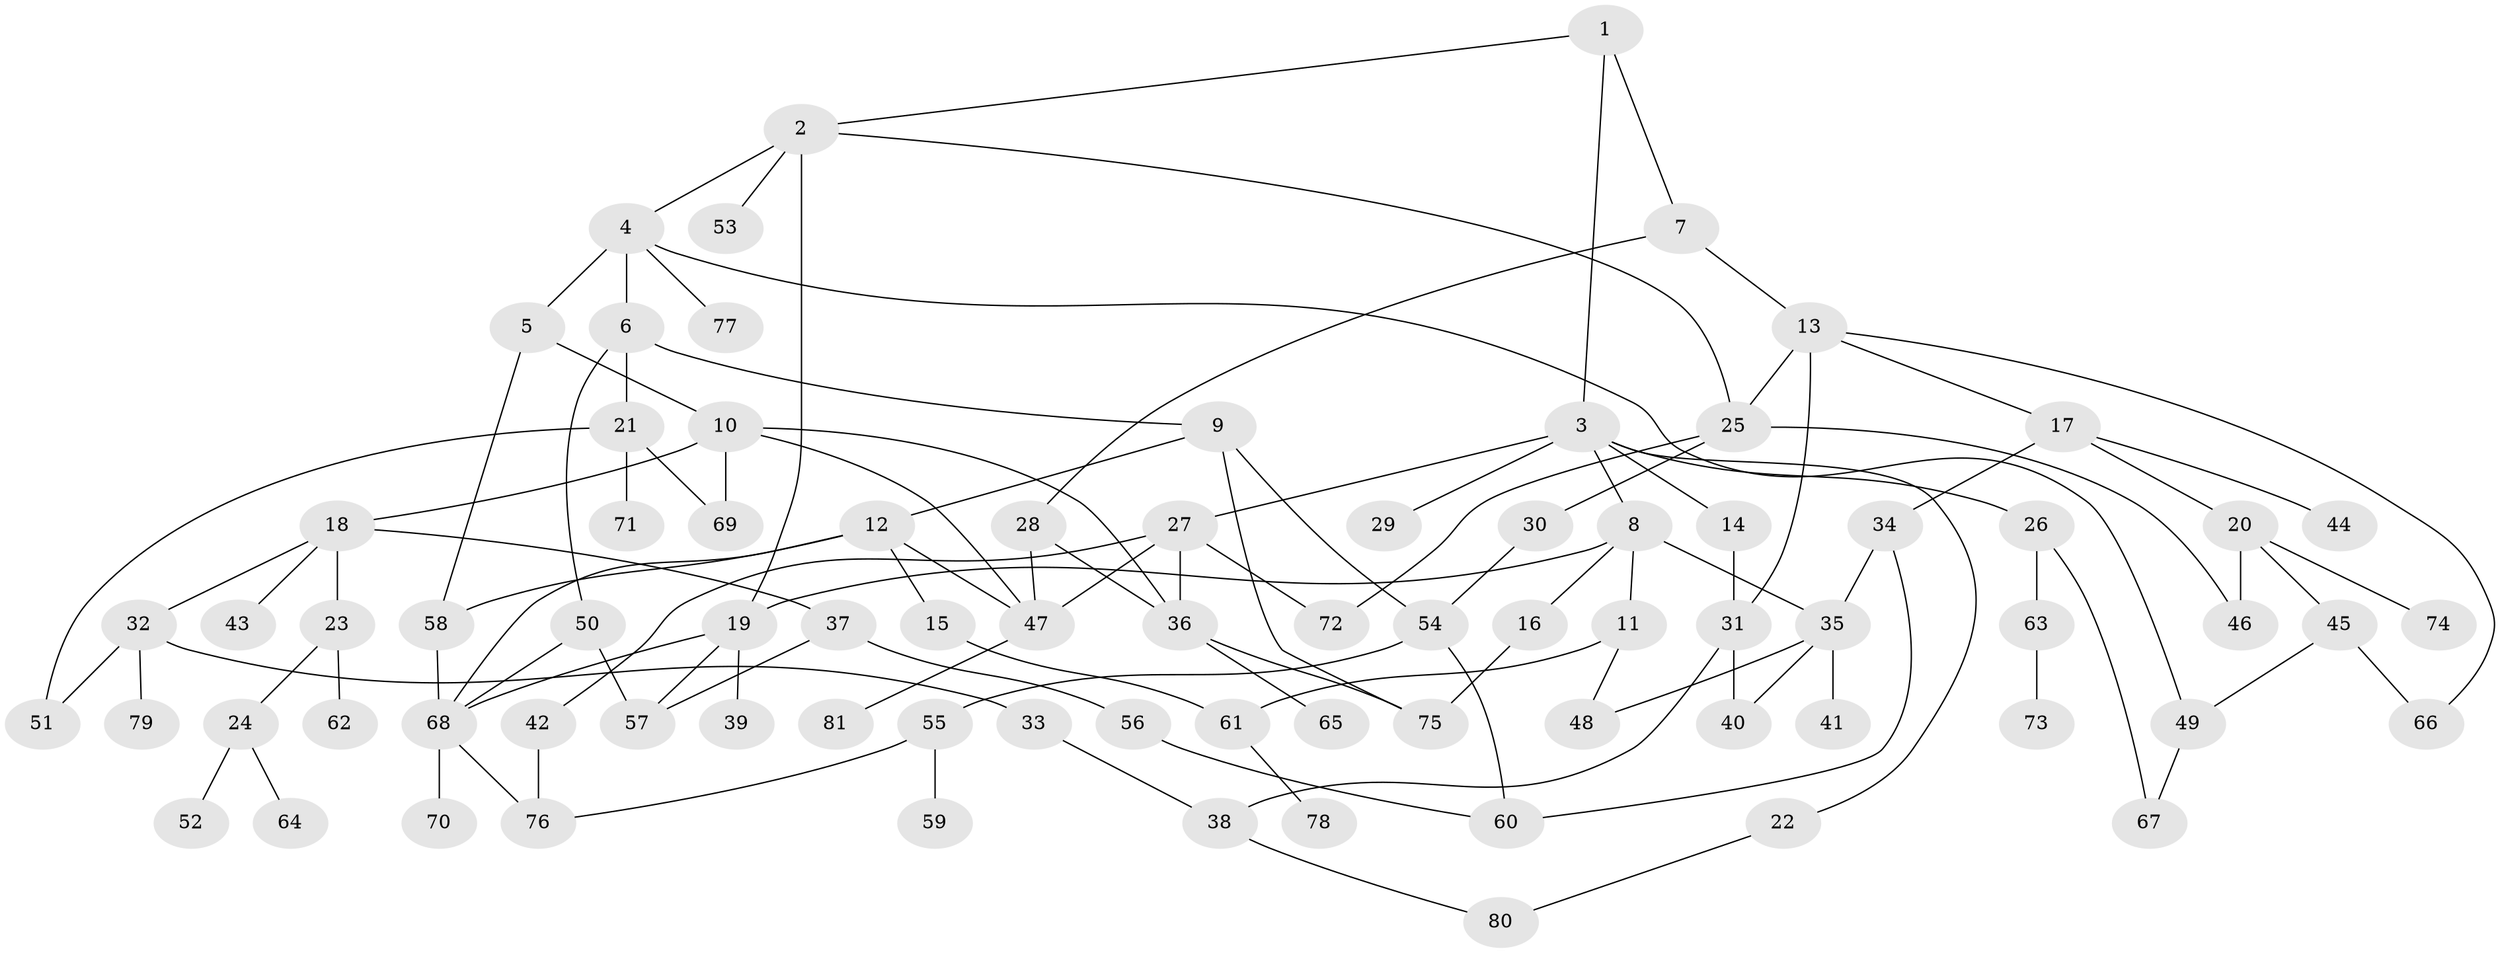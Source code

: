 // Generated by graph-tools (version 1.1) at 2025/49/03/09/25 03:49:18]
// undirected, 81 vertices, 114 edges
graph export_dot {
graph [start="1"]
  node [color=gray90,style=filled];
  1;
  2;
  3;
  4;
  5;
  6;
  7;
  8;
  9;
  10;
  11;
  12;
  13;
  14;
  15;
  16;
  17;
  18;
  19;
  20;
  21;
  22;
  23;
  24;
  25;
  26;
  27;
  28;
  29;
  30;
  31;
  32;
  33;
  34;
  35;
  36;
  37;
  38;
  39;
  40;
  41;
  42;
  43;
  44;
  45;
  46;
  47;
  48;
  49;
  50;
  51;
  52;
  53;
  54;
  55;
  56;
  57;
  58;
  59;
  60;
  61;
  62;
  63;
  64;
  65;
  66;
  67;
  68;
  69;
  70;
  71;
  72;
  73;
  74;
  75;
  76;
  77;
  78;
  79;
  80;
  81;
  1 -- 2;
  1 -- 3;
  1 -- 7;
  2 -- 4;
  2 -- 19;
  2 -- 53;
  2 -- 25;
  3 -- 8;
  3 -- 14;
  3 -- 22;
  3 -- 26;
  3 -- 27;
  3 -- 29;
  4 -- 5;
  4 -- 6;
  4 -- 49;
  4 -- 77;
  5 -- 10;
  5 -- 58;
  6 -- 9;
  6 -- 21;
  6 -- 50;
  7 -- 13;
  7 -- 28;
  8 -- 11;
  8 -- 16;
  8 -- 35;
  8 -- 19;
  9 -- 12;
  9 -- 54;
  9 -- 75;
  10 -- 18;
  10 -- 36;
  10 -- 47;
  10 -- 69;
  11 -- 61;
  11 -- 48;
  12 -- 15;
  12 -- 58;
  12 -- 68;
  12 -- 47;
  13 -- 17;
  13 -- 25;
  13 -- 31;
  13 -- 66;
  14 -- 31;
  15 -- 61;
  16 -- 75;
  17 -- 20;
  17 -- 34;
  17 -- 44;
  18 -- 23;
  18 -- 32;
  18 -- 37;
  18 -- 43;
  19 -- 39;
  19 -- 57;
  19 -- 68;
  20 -- 45;
  20 -- 74;
  20 -- 46;
  21 -- 51;
  21 -- 71;
  21 -- 69;
  22 -- 80;
  23 -- 24;
  23 -- 62;
  24 -- 52;
  24 -- 64;
  25 -- 30;
  25 -- 46;
  25 -- 72;
  26 -- 63;
  26 -- 67;
  27 -- 42;
  27 -- 72;
  27 -- 47;
  27 -- 36;
  28 -- 36;
  28 -- 47;
  30 -- 54;
  31 -- 40;
  31 -- 38;
  32 -- 33;
  32 -- 79;
  32 -- 51;
  33 -- 38;
  34 -- 60;
  34 -- 35;
  35 -- 41;
  35 -- 48;
  35 -- 40;
  36 -- 65;
  36 -- 75;
  37 -- 56;
  37 -- 57;
  38 -- 80;
  42 -- 76;
  45 -- 49;
  45 -- 66;
  47 -- 81;
  49 -- 67;
  50 -- 57;
  50 -- 68;
  54 -- 55;
  54 -- 60;
  55 -- 59;
  55 -- 76;
  56 -- 60;
  58 -- 68;
  61 -- 78;
  63 -- 73;
  68 -- 70;
  68 -- 76;
}
